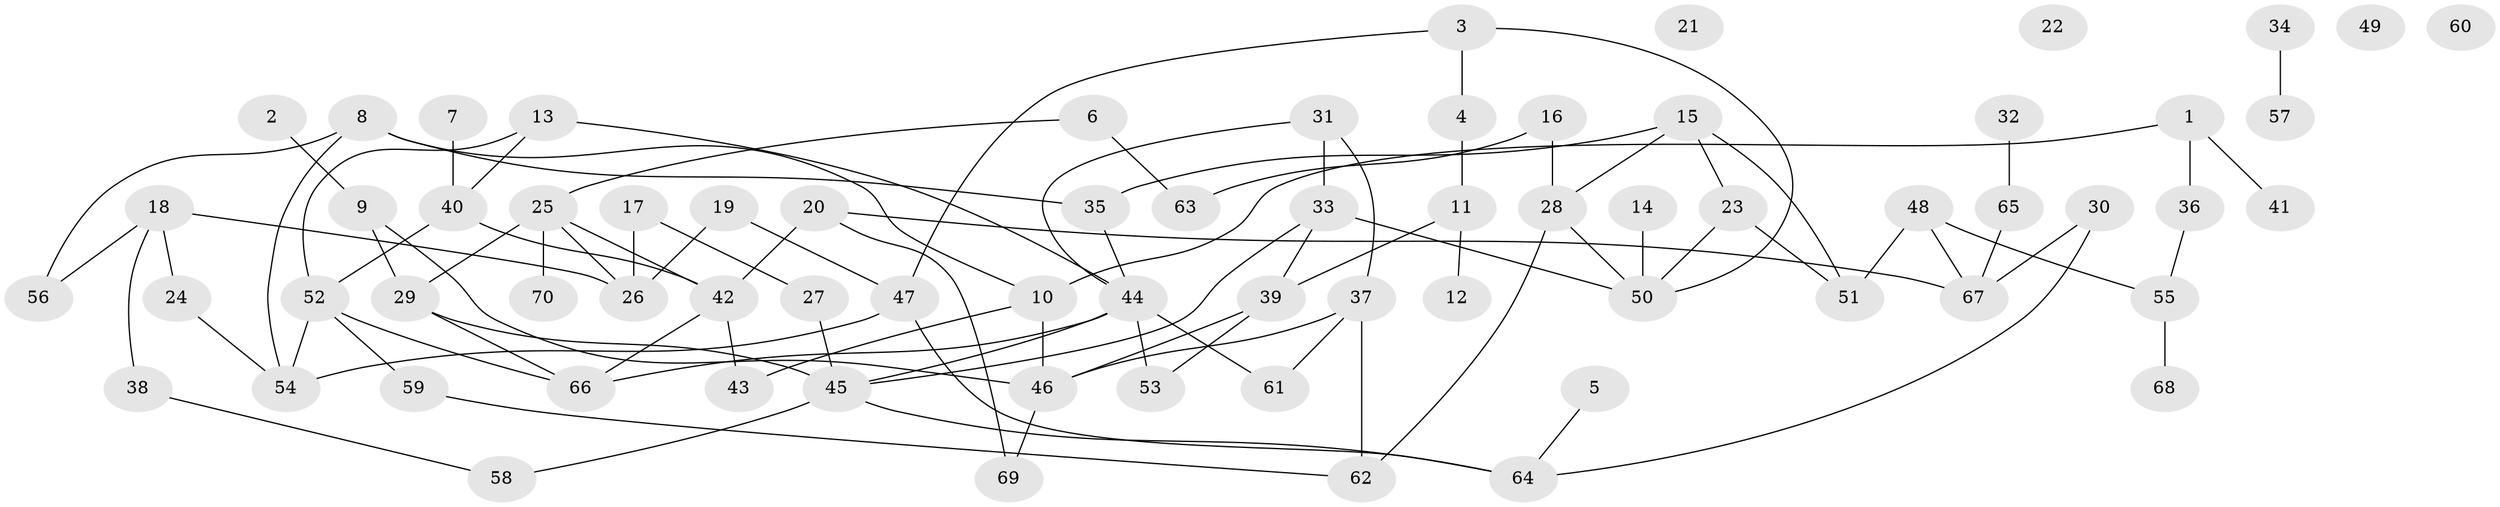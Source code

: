 // Generated by graph-tools (version 1.1) at 2025/13/03/09/25 04:13:10]
// undirected, 70 vertices, 95 edges
graph export_dot {
graph [start="1"]
  node [color=gray90,style=filled];
  1;
  2;
  3;
  4;
  5;
  6;
  7;
  8;
  9;
  10;
  11;
  12;
  13;
  14;
  15;
  16;
  17;
  18;
  19;
  20;
  21;
  22;
  23;
  24;
  25;
  26;
  27;
  28;
  29;
  30;
  31;
  32;
  33;
  34;
  35;
  36;
  37;
  38;
  39;
  40;
  41;
  42;
  43;
  44;
  45;
  46;
  47;
  48;
  49;
  50;
  51;
  52;
  53;
  54;
  55;
  56;
  57;
  58;
  59;
  60;
  61;
  62;
  63;
  64;
  65;
  66;
  67;
  68;
  69;
  70;
  1 -- 10;
  1 -- 36;
  1 -- 41;
  2 -- 9;
  3 -- 4;
  3 -- 47;
  3 -- 50;
  4 -- 11;
  5 -- 64;
  6 -- 25;
  6 -- 63;
  7 -- 40;
  8 -- 10;
  8 -- 35;
  8 -- 54;
  8 -- 56;
  9 -- 29;
  9 -- 46;
  10 -- 43;
  10 -- 46;
  11 -- 12;
  11 -- 39;
  13 -- 40;
  13 -- 44;
  13 -- 52;
  14 -- 50;
  15 -- 23;
  15 -- 28;
  15 -- 35;
  15 -- 51;
  16 -- 28;
  16 -- 63;
  17 -- 26;
  17 -- 27;
  18 -- 24;
  18 -- 26;
  18 -- 38;
  18 -- 56;
  19 -- 26;
  19 -- 47;
  20 -- 42;
  20 -- 67;
  20 -- 69;
  23 -- 50;
  23 -- 51;
  24 -- 54;
  25 -- 26;
  25 -- 29;
  25 -- 42;
  25 -- 70;
  27 -- 45;
  28 -- 50;
  28 -- 62;
  29 -- 45;
  29 -- 66;
  30 -- 64;
  30 -- 67;
  31 -- 33;
  31 -- 37;
  31 -- 44;
  32 -- 65;
  33 -- 39;
  33 -- 45;
  33 -- 50;
  34 -- 57;
  35 -- 44;
  36 -- 55;
  37 -- 46;
  37 -- 61;
  37 -- 62;
  38 -- 58;
  39 -- 46;
  39 -- 53;
  40 -- 42;
  40 -- 52;
  42 -- 43;
  42 -- 66;
  44 -- 45;
  44 -- 53;
  44 -- 61;
  44 -- 66;
  45 -- 58;
  45 -- 64;
  46 -- 69;
  47 -- 54;
  47 -- 64;
  48 -- 51;
  48 -- 55;
  48 -- 67;
  52 -- 54;
  52 -- 59;
  52 -- 66;
  55 -- 68;
  59 -- 62;
  65 -- 67;
}
